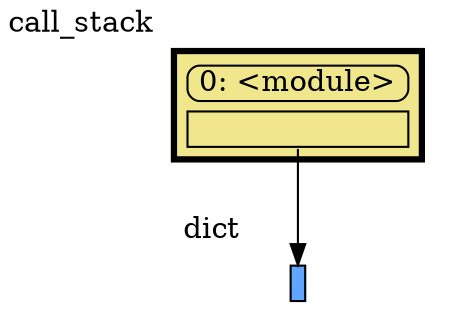 digraph memory_graph {
	node [shape=plaintext]
	node131119051270080 [label=<
<TABLE BORDER="1" CELLBORDER="1" CELLSPACING="0" CELLPADDING="0" BGCOLOR="#60a5ff" PORT="table">
    <TR><TD BORDER="0"> </TD></TR>
</TABLE>
> xlabel=dict]
	node131119046869552 [label=<
<TABLE BORDER="3" CELLBORDER="1" CELLSPACING="5" CELLPADDING="0" BGCOLOR="khaki" PORT="table">
    <TR><TD BORDER="1" STYLE="ROUNDED"> 0: &lt;module&gt; </TD></TR>
    <TR><TD BORDER="1" PORT="ref0"> </TD></TR>
</TABLE>
> xlabel=call_stack]
	node131119046869552:ref0 -> node131119051270080:table [style=solid]
}
